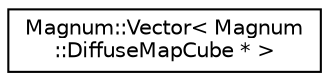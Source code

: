 digraph "圖形化之類別階層"
{
  edge [fontname="Helvetica",fontsize="10",labelfontname="Helvetica",labelfontsize="10"];
  node [fontname="Helvetica",fontsize="10",shape=record];
  rankdir="LR";
  Node1 [label="Magnum::Vector\< Magnum\l::DiffuseMapCube * \>",height=0.2,width=0.4,color="black", fillcolor="white", style="filled",URL="$class_magnum_1_1_vector.html"];
}

